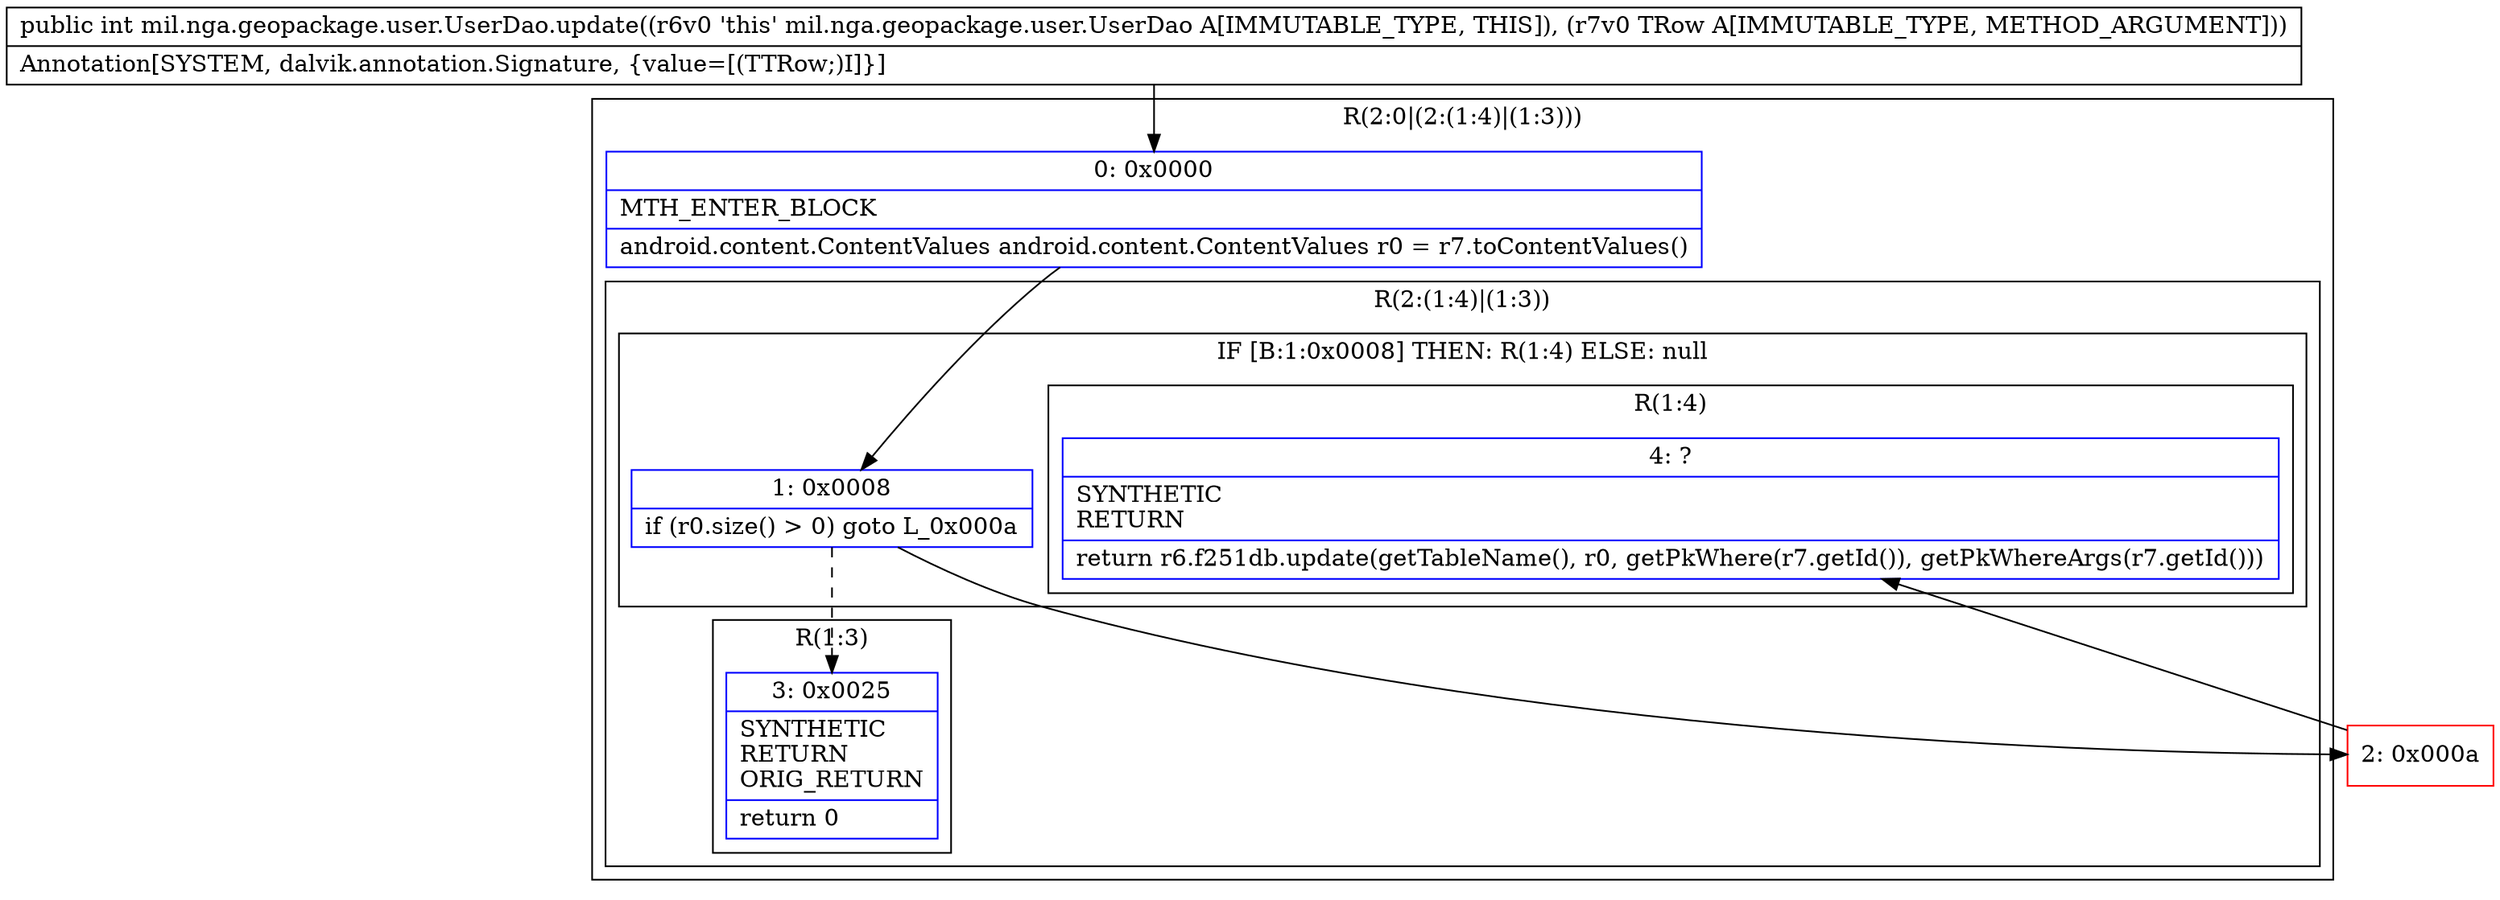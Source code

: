 digraph "CFG formil.nga.geopackage.user.UserDao.update(Lmil\/nga\/geopackage\/user\/UserRow;)I" {
subgraph cluster_Region_2075939385 {
label = "R(2:0|(2:(1:4)|(1:3)))";
node [shape=record,color=blue];
Node_0 [shape=record,label="{0\:\ 0x0000|MTH_ENTER_BLOCK\l|android.content.ContentValues android.content.ContentValues r0 = r7.toContentValues()\l}"];
subgraph cluster_Region_1939523738 {
label = "R(2:(1:4)|(1:3))";
node [shape=record,color=blue];
subgraph cluster_IfRegion_1183945232 {
label = "IF [B:1:0x0008] THEN: R(1:4) ELSE: null";
node [shape=record,color=blue];
Node_1 [shape=record,label="{1\:\ 0x0008|if (r0.size() \> 0) goto L_0x000a\l}"];
subgraph cluster_Region_94666199 {
label = "R(1:4)";
node [shape=record,color=blue];
Node_4 [shape=record,label="{4\:\ ?|SYNTHETIC\lRETURN\l|return r6.f251db.update(getTableName(), r0, getPkWhere(r7.getId()), getPkWhereArgs(r7.getId()))\l}"];
}
}
subgraph cluster_Region_2023706228 {
label = "R(1:3)";
node [shape=record,color=blue];
Node_3 [shape=record,label="{3\:\ 0x0025|SYNTHETIC\lRETURN\lORIG_RETURN\l|return 0\l}"];
}
}
}
Node_2 [shape=record,color=red,label="{2\:\ 0x000a}"];
MethodNode[shape=record,label="{public int mil.nga.geopackage.user.UserDao.update((r6v0 'this' mil.nga.geopackage.user.UserDao A[IMMUTABLE_TYPE, THIS]), (r7v0 TRow A[IMMUTABLE_TYPE, METHOD_ARGUMENT]))  | Annotation[SYSTEM, dalvik.annotation.Signature, \{value=[(TTRow;)I]\}]\l}"];
MethodNode -> Node_0;
Node_0 -> Node_1;
Node_1 -> Node_2;
Node_1 -> Node_3[style=dashed];
Node_2 -> Node_4;
}

